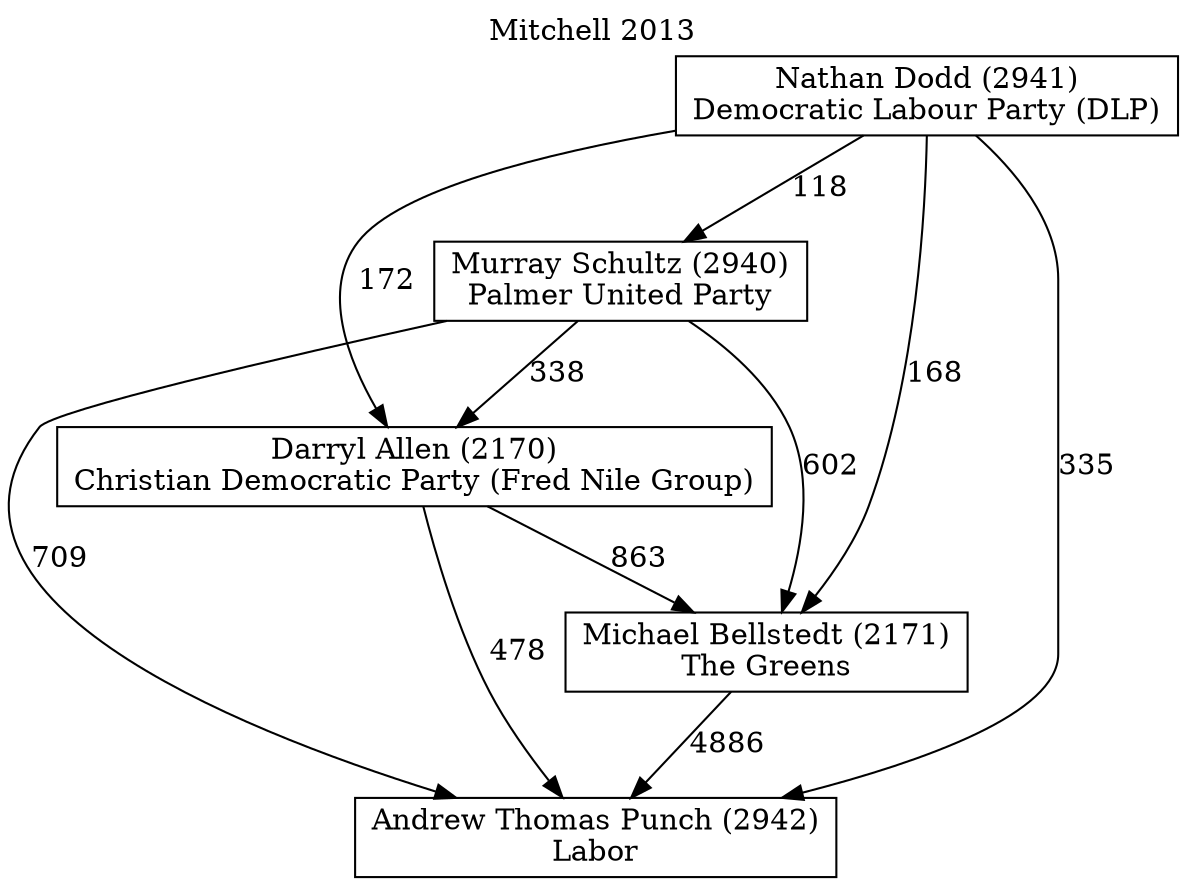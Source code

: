 // House preference flow
digraph "Andrew Thomas Punch (2942)_Mitchell_2013" {
	graph [label="Mitchell 2013" labelloc=t mclimit=10]
	node [shape=box]
	"Andrew Thomas Punch (2942)" [label="Andrew Thomas Punch (2942)
Labor"]
	"Michael Bellstedt (2171)" [label="Michael Bellstedt (2171)
The Greens"]
	"Darryl Allen (2170)" [label="Darryl Allen (2170)
Christian Democratic Party (Fred Nile Group)"]
	"Murray Schultz (2940)" [label="Murray Schultz (2940)
Palmer United Party"]
	"Nathan Dodd (2941)" [label="Nathan Dodd (2941)
Democratic Labour Party (DLP)"]
	"Michael Bellstedt (2171)" -> "Andrew Thomas Punch (2942)" [label=4886]
	"Darryl Allen (2170)" -> "Michael Bellstedt (2171)" [label=863]
	"Murray Schultz (2940)" -> "Darryl Allen (2170)" [label=338]
	"Nathan Dodd (2941)" -> "Murray Schultz (2940)" [label=118]
	"Darryl Allen (2170)" -> "Andrew Thomas Punch (2942)" [label=478]
	"Murray Schultz (2940)" -> "Andrew Thomas Punch (2942)" [label=709]
	"Nathan Dodd (2941)" -> "Andrew Thomas Punch (2942)" [label=335]
	"Nathan Dodd (2941)" -> "Darryl Allen (2170)" [label=172]
	"Murray Schultz (2940)" -> "Michael Bellstedt (2171)" [label=602]
	"Nathan Dodd (2941)" -> "Michael Bellstedt (2171)" [label=168]
}
